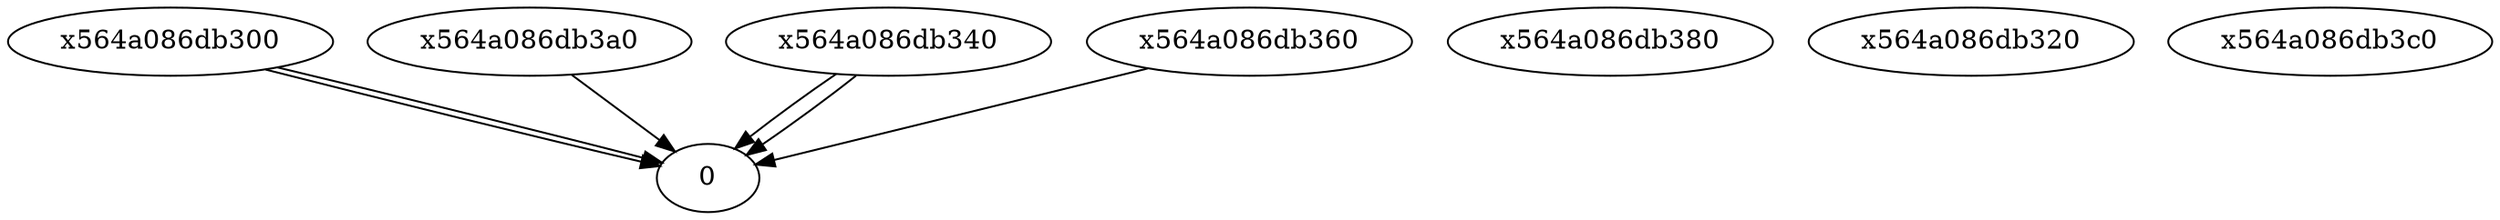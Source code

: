digraph{
0x564a086db300->
0x564a086db3a0
0x564a086db3a0->
0x564a086db380
0x564a086db380
0x564a086db300->
0x564a086db340->
0x564a086db320
0x564a086db320
0x564a086db340->
0x564a086db360->
0x564a086db3c0
0x564a086db3c0
0x564a086db360
}
